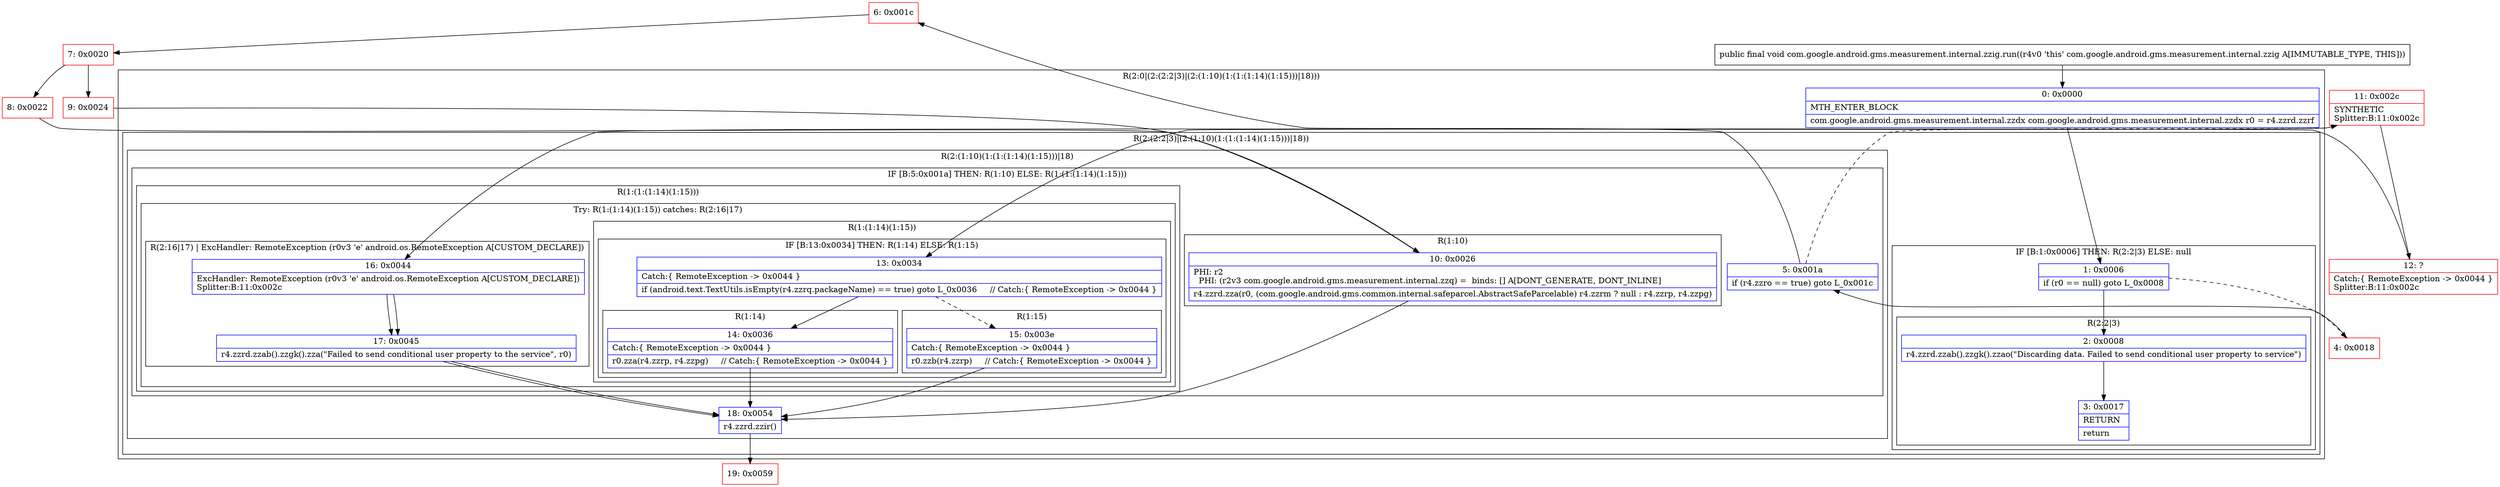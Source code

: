 digraph "CFG forcom.google.android.gms.measurement.internal.zzig.run()V" {
subgraph cluster_Region_1220628043 {
label = "R(2:0|(2:(2:2|3)|(2:(1:10)(1:(1:(1:14)(1:15)))|18)))";
node [shape=record,color=blue];
Node_0 [shape=record,label="{0\:\ 0x0000|MTH_ENTER_BLOCK\l|com.google.android.gms.measurement.internal.zzdx com.google.android.gms.measurement.internal.zzdx r0 = r4.zzrd.zzrf\l}"];
subgraph cluster_Region_1172464884 {
label = "R(2:(2:2|3)|(2:(1:10)(1:(1:(1:14)(1:15)))|18))";
node [shape=record,color=blue];
subgraph cluster_IfRegion_920800121 {
label = "IF [B:1:0x0006] THEN: R(2:2|3) ELSE: null";
node [shape=record,color=blue];
Node_1 [shape=record,label="{1\:\ 0x0006|if (r0 == null) goto L_0x0008\l}"];
subgraph cluster_Region_1525699338 {
label = "R(2:2|3)";
node [shape=record,color=blue];
Node_2 [shape=record,label="{2\:\ 0x0008|r4.zzrd.zzab().zzgk().zzao(\"Discarding data. Failed to send conditional user property to service\")\l}"];
Node_3 [shape=record,label="{3\:\ 0x0017|RETURN\l|return\l}"];
}
}
subgraph cluster_Region_179846868 {
label = "R(2:(1:10)(1:(1:(1:14)(1:15)))|18)";
node [shape=record,color=blue];
subgraph cluster_IfRegion_402365671 {
label = "IF [B:5:0x001a] THEN: R(1:10) ELSE: R(1:(1:(1:14)(1:15)))";
node [shape=record,color=blue];
Node_5 [shape=record,label="{5\:\ 0x001a|if (r4.zzro == true) goto L_0x001c\l}"];
subgraph cluster_Region_1461149134 {
label = "R(1:10)";
node [shape=record,color=blue];
Node_10 [shape=record,label="{10\:\ 0x0026|PHI: r2 \l  PHI: (r2v3 com.google.android.gms.measurement.internal.zzq) =  binds: [] A[DONT_GENERATE, DONT_INLINE]\l|r4.zzrd.zza(r0, (com.google.android.gms.common.internal.safeparcel.AbstractSafeParcelable) r4.zzrm ? null : r4.zzrp, r4.zzpg)\l}"];
}
subgraph cluster_Region_1097371432 {
label = "R(1:(1:(1:14)(1:15)))";
node [shape=record,color=blue];
subgraph cluster_TryCatchRegion_425262092 {
label = "Try: R(1:(1:14)(1:15)) catches: R(2:16|17)";
node [shape=record,color=blue];
subgraph cluster_Region_1390231405 {
label = "R(1:(1:14)(1:15))";
node [shape=record,color=blue];
subgraph cluster_IfRegion_428510581 {
label = "IF [B:13:0x0034] THEN: R(1:14) ELSE: R(1:15)";
node [shape=record,color=blue];
Node_13 [shape=record,label="{13\:\ 0x0034|Catch:\{ RemoteException \-\> 0x0044 \}\l|if (android.text.TextUtils.isEmpty(r4.zzrq.packageName) == true) goto L_0x0036     \/\/ Catch:\{ RemoteException \-\> 0x0044 \}\l}"];
subgraph cluster_Region_1310339824 {
label = "R(1:14)";
node [shape=record,color=blue];
Node_14 [shape=record,label="{14\:\ 0x0036|Catch:\{ RemoteException \-\> 0x0044 \}\l|r0.zza(r4.zzrp, r4.zzpg)     \/\/ Catch:\{ RemoteException \-\> 0x0044 \}\l}"];
}
subgraph cluster_Region_208379502 {
label = "R(1:15)";
node [shape=record,color=blue];
Node_15 [shape=record,label="{15\:\ 0x003e|Catch:\{ RemoteException \-\> 0x0044 \}\l|r0.zzb(r4.zzrp)     \/\/ Catch:\{ RemoteException \-\> 0x0044 \}\l}"];
}
}
}
subgraph cluster_Region_471748771 {
label = "R(2:16|17) | ExcHandler: RemoteException (r0v3 'e' android.os.RemoteException A[CUSTOM_DECLARE])\l";
node [shape=record,color=blue];
Node_16 [shape=record,label="{16\:\ 0x0044|ExcHandler: RemoteException (r0v3 'e' android.os.RemoteException A[CUSTOM_DECLARE])\lSplitter:B:11:0x002c\l}"];
Node_17 [shape=record,label="{17\:\ 0x0045|r4.zzrd.zzab().zzgk().zza(\"Failed to send conditional user property to the service\", r0)\l}"];
}
}
}
}
Node_18 [shape=record,label="{18\:\ 0x0054|r4.zzrd.zzir()\l}"];
}
}
}
subgraph cluster_Region_471748771 {
label = "R(2:16|17) | ExcHandler: RemoteException (r0v3 'e' android.os.RemoteException A[CUSTOM_DECLARE])\l";
node [shape=record,color=blue];
Node_16 [shape=record,label="{16\:\ 0x0044|ExcHandler: RemoteException (r0v3 'e' android.os.RemoteException A[CUSTOM_DECLARE])\lSplitter:B:11:0x002c\l}"];
Node_17 [shape=record,label="{17\:\ 0x0045|r4.zzrd.zzab().zzgk().zza(\"Failed to send conditional user property to the service\", r0)\l}"];
}
Node_4 [shape=record,color=red,label="{4\:\ 0x0018}"];
Node_6 [shape=record,color=red,label="{6\:\ 0x001c}"];
Node_7 [shape=record,color=red,label="{7\:\ 0x0020}"];
Node_8 [shape=record,color=red,label="{8\:\ 0x0022}"];
Node_9 [shape=record,color=red,label="{9\:\ 0x0024}"];
Node_11 [shape=record,color=red,label="{11\:\ 0x002c|SYNTHETIC\lSplitter:B:11:0x002c\l}"];
Node_12 [shape=record,color=red,label="{12\:\ ?|Catch:\{ RemoteException \-\> 0x0044 \}\lSplitter:B:11:0x002c\l}"];
Node_19 [shape=record,color=red,label="{19\:\ 0x0059}"];
MethodNode[shape=record,label="{public final void com.google.android.gms.measurement.internal.zzig.run((r4v0 'this' com.google.android.gms.measurement.internal.zzig A[IMMUTABLE_TYPE, THIS])) }"];
MethodNode -> Node_0;
Node_0 -> Node_1;
Node_1 -> Node_2;
Node_1 -> Node_4[style=dashed];
Node_2 -> Node_3;
Node_5 -> Node_6;
Node_5 -> Node_11[style=dashed];
Node_10 -> Node_18;
Node_13 -> Node_14;
Node_13 -> Node_15[style=dashed];
Node_14 -> Node_18;
Node_15 -> Node_18;
Node_16 -> Node_17;
Node_17 -> Node_18;
Node_18 -> Node_19;
Node_16 -> Node_17;
Node_17 -> Node_18;
Node_4 -> Node_5;
Node_6 -> Node_7;
Node_7 -> Node_8;
Node_7 -> Node_9;
Node_8 -> Node_10;
Node_9 -> Node_10;
Node_11 -> Node_12;
Node_11 -> Node_16;
Node_12 -> Node_13;
}

